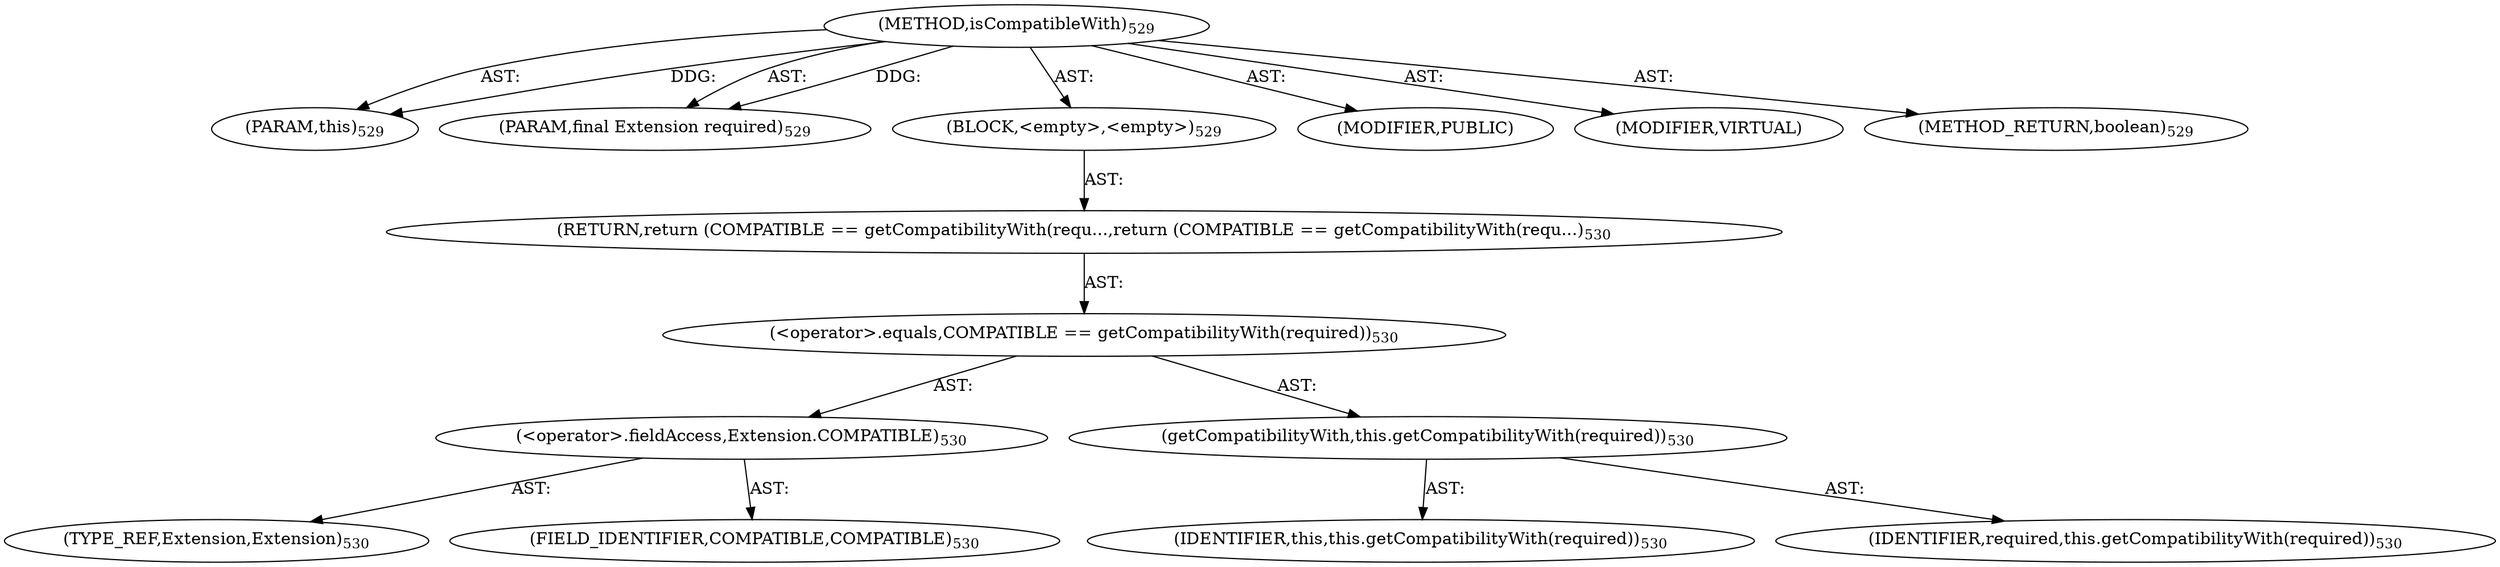 digraph "isCompatibleWith" {  
"111669149710" [label = <(METHOD,isCompatibleWith)<SUB>529</SUB>> ]
"115964116993" [label = <(PARAM,this)<SUB>529</SUB>> ]
"115964117018" [label = <(PARAM,final Extension required)<SUB>529</SUB>> ]
"25769803818" [label = <(BLOCK,&lt;empty&gt;,&lt;empty&gt;)<SUB>529</SUB>> ]
"146028888080" [label = <(RETURN,return (COMPATIBLE == getCompatibilityWith(requ...,return (COMPATIBLE == getCompatibilityWith(requ...)<SUB>530</SUB>> ]
"30064771240" [label = <(&lt;operator&gt;.equals,COMPATIBLE == getCompatibilityWith(required))<SUB>530</SUB>> ]
"30064771241" [label = <(&lt;operator&gt;.fieldAccess,Extension.COMPATIBLE)<SUB>530</SUB>> ]
"180388626448" [label = <(TYPE_REF,Extension,Extension)<SUB>530</SUB>> ]
"55834574883" [label = <(FIELD_IDENTIFIER,COMPATIBLE,COMPATIBLE)<SUB>530</SUB>> ]
"30064771242" [label = <(getCompatibilityWith,this.getCompatibilityWith(required))<SUB>530</SUB>> ]
"68719476738" [label = <(IDENTIFIER,this,this.getCompatibilityWith(required))<SUB>530</SUB>> ]
"68719476875" [label = <(IDENTIFIER,required,this.getCompatibilityWith(required))<SUB>530</SUB>> ]
"133143986239" [label = <(MODIFIER,PUBLIC)> ]
"133143986240" [label = <(MODIFIER,VIRTUAL)> ]
"128849018894" [label = <(METHOD_RETURN,boolean)<SUB>529</SUB>> ]
  "111669149710" -> "115964116993"  [ label = "AST: "] 
  "111669149710" -> "115964117018"  [ label = "AST: "] 
  "111669149710" -> "25769803818"  [ label = "AST: "] 
  "111669149710" -> "133143986239"  [ label = "AST: "] 
  "111669149710" -> "133143986240"  [ label = "AST: "] 
  "111669149710" -> "128849018894"  [ label = "AST: "] 
  "25769803818" -> "146028888080"  [ label = "AST: "] 
  "146028888080" -> "30064771240"  [ label = "AST: "] 
  "30064771240" -> "30064771241"  [ label = "AST: "] 
  "30064771240" -> "30064771242"  [ label = "AST: "] 
  "30064771241" -> "180388626448"  [ label = "AST: "] 
  "30064771241" -> "55834574883"  [ label = "AST: "] 
  "30064771242" -> "68719476738"  [ label = "AST: "] 
  "30064771242" -> "68719476875"  [ label = "AST: "] 
  "111669149710" -> "115964116993"  [ label = "DDG: "] 
  "111669149710" -> "115964117018"  [ label = "DDG: "] 
}
